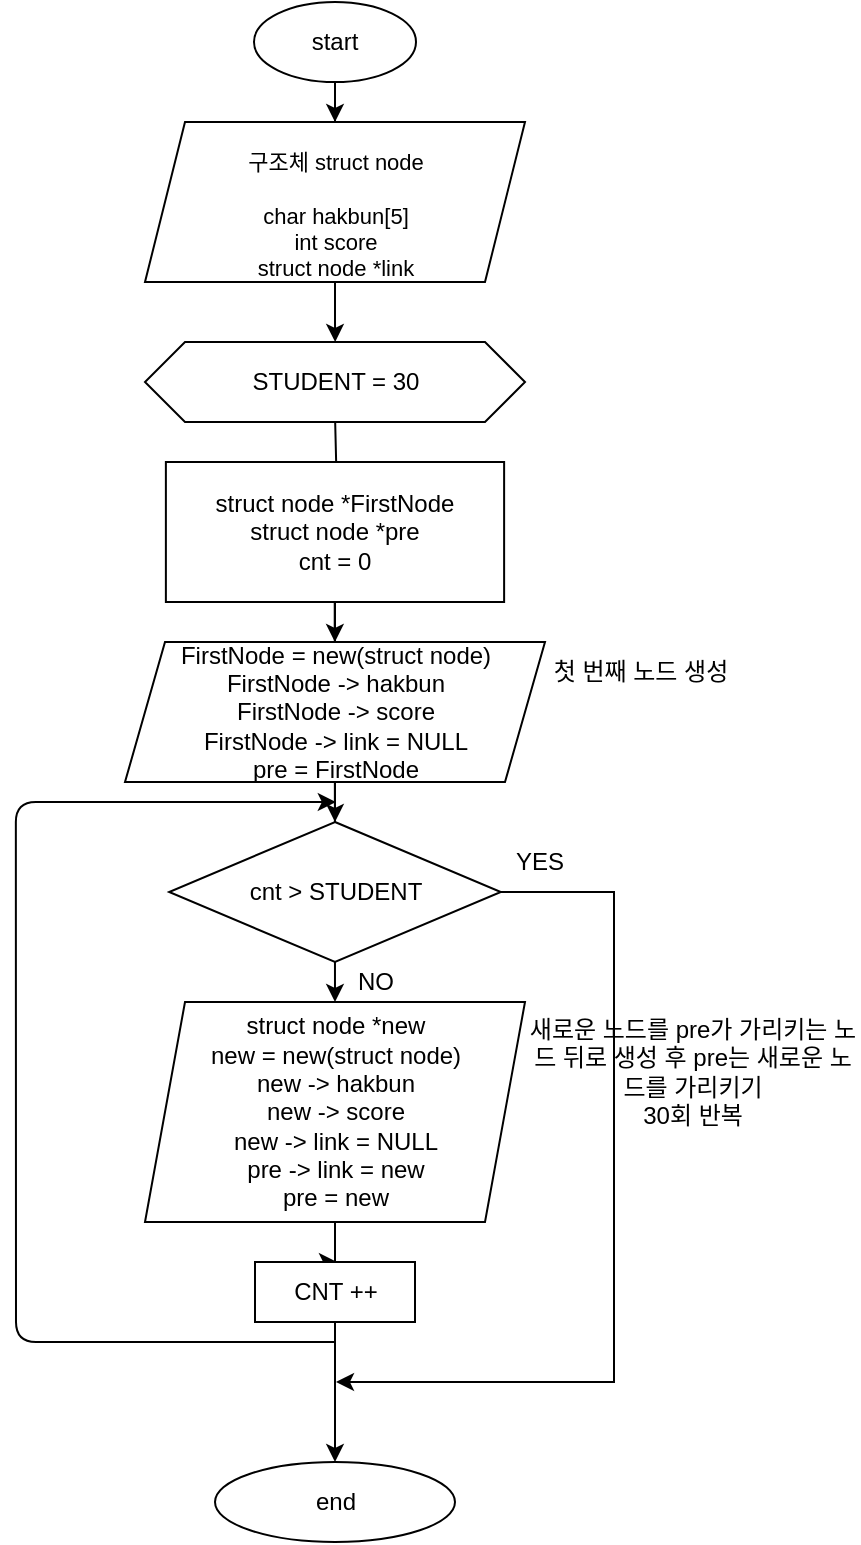 <mxfile version="14.6.9" type="github">
  <diagram id="BHE2GCNE7rLQnLxoAsBc" name="Page-1">
    <mxGraphModel dx="1483" dy="829" grid="0" gridSize="10" guides="1" tooltips="1" connect="1" arrows="1" fold="1" page="1" pageScale="1" pageWidth="827" pageHeight="1169" math="0" shadow="0">
      <root>
        <mxCell id="0" />
        <mxCell id="1" parent="0" />
        <mxCell id="osYjdf-58s_nctMU4wrf-5" value="" style="edgeStyle=orthogonalEdgeStyle;rounded=0;orthogonalLoop=1;jettySize=auto;html=1;" edge="1" parent="1" source="osYjdf-58s_nctMU4wrf-1" target="osYjdf-58s_nctMU4wrf-2">
          <mxGeometry relative="1" as="geometry" />
        </mxCell>
        <mxCell id="osYjdf-58s_nctMU4wrf-1" value="start" style="ellipse;whiteSpace=wrap;html=1;" vertex="1" parent="1">
          <mxGeometry x="360" y="20" width="81" height="40" as="geometry" />
        </mxCell>
        <mxCell id="osYjdf-58s_nctMU4wrf-4" value="" style="edgeStyle=orthogonalEdgeStyle;rounded=0;orthogonalLoop=1;jettySize=auto;html=1;" edge="1" parent="1" source="osYjdf-58s_nctMU4wrf-2">
          <mxGeometry relative="1" as="geometry">
            <mxPoint x="400.583" y="190" as="targetPoint" />
          </mxGeometry>
        </mxCell>
        <mxCell id="osYjdf-58s_nctMU4wrf-2" value="&lt;div style=&quot;font-size: 11px&quot;&gt;&lt;span&gt;&lt;font style=&quot;font-size: 11px&quot;&gt;&lt;br&gt;&lt;/font&gt;&lt;/span&gt;&lt;/div&gt;&lt;div style=&quot;font-size: 11px&quot;&gt;&lt;span&gt;&lt;font style=&quot;font-size: 11px&quot;&gt;구조체 struct node&lt;/font&gt;&lt;/span&gt;&lt;/div&gt;&lt;div style=&quot;font-size: 11px&quot;&gt;&lt;span&gt;&lt;font style=&quot;font-size: 11px&quot;&gt;&lt;br&gt;&lt;/font&gt;&lt;/span&gt;&lt;/div&gt;&lt;div style=&quot;font-size: 11px&quot;&gt;&lt;font style=&quot;font-size: 11px&quot;&gt;char hakbun[5]&lt;/font&gt;&lt;/div&gt;&lt;div style=&quot;font-size: 11px&quot;&gt;&lt;font style=&quot;font-size: 11px&quot;&gt;int score&lt;/font&gt;&lt;/div&gt;&lt;div style=&quot;font-size: 11px&quot;&gt;&lt;font style=&quot;font-size: 11px&quot;&gt;struct node *link&lt;/font&gt;&lt;/div&gt;" style="shape=parallelogram;perimeter=parallelogramPerimeter;whiteSpace=wrap;html=1;fixedSize=1;align=center;" vertex="1" parent="1">
          <mxGeometry x="305.5" y="80" width="190" height="80" as="geometry" />
        </mxCell>
        <mxCell id="osYjdf-58s_nctMU4wrf-7" value="" style="edgeStyle=orthogonalEdgeStyle;rounded=0;orthogonalLoop=1;jettySize=auto;html=1;" edge="1" parent="1" target="osYjdf-58s_nctMU4wrf-6">
          <mxGeometry relative="1" as="geometry">
            <mxPoint x="400.583" y="230" as="sourcePoint" />
          </mxGeometry>
        </mxCell>
        <mxCell id="osYjdf-58s_nctMU4wrf-11" value="" style="edgeStyle=orthogonalEdgeStyle;rounded=0;orthogonalLoop=1;jettySize=auto;html=1;" edge="1" parent="1" source="osYjdf-58s_nctMU4wrf-6" target="osYjdf-58s_nctMU4wrf-10">
          <mxGeometry relative="1" as="geometry" />
        </mxCell>
        <mxCell id="osYjdf-58s_nctMU4wrf-12" style="edgeStyle=orthogonalEdgeStyle;rounded=0;orthogonalLoop=1;jettySize=auto;html=1;entryX=0.5;entryY=0;entryDx=0;entryDy=0;" edge="1" parent="1" source="osYjdf-58s_nctMU4wrf-6" target="osYjdf-58s_nctMU4wrf-8">
          <mxGeometry relative="1" as="geometry" />
        </mxCell>
        <mxCell id="osYjdf-58s_nctMU4wrf-15" style="edgeStyle=orthogonalEdgeStyle;rounded=0;orthogonalLoop=1;jettySize=auto;html=1;" edge="1" parent="1" source="osYjdf-58s_nctMU4wrf-6">
          <mxGeometry relative="1" as="geometry">
            <mxPoint x="400.5" y="340" as="targetPoint" />
          </mxGeometry>
        </mxCell>
        <mxCell id="osYjdf-58s_nctMU4wrf-6" value="struct node *FirstNode&lt;br&gt;struct node *pre&lt;br&gt;cnt = 0" style="rounded=0;whiteSpace=wrap;html=1;" vertex="1" parent="1">
          <mxGeometry x="315.94" y="250" width="169.12" height="70" as="geometry" />
        </mxCell>
        <mxCell id="osYjdf-58s_nctMU4wrf-19" style="edgeStyle=orthogonalEdgeStyle;rounded=0;orthogonalLoop=1;jettySize=auto;html=1;" edge="1" parent="1" source="osYjdf-58s_nctMU4wrf-8">
          <mxGeometry relative="1" as="geometry">
            <mxPoint x="401" y="710" as="targetPoint" />
            <Array as="points">
              <mxPoint x="540" y="465" />
              <mxPoint x="540" y="710" />
              <mxPoint x="401" y="710" />
            </Array>
          </mxGeometry>
        </mxCell>
        <mxCell id="osYjdf-58s_nctMU4wrf-8" value="cnt &amp;gt; STUDENT" style="rhombus;whiteSpace=wrap;html=1;" vertex="1" parent="1">
          <mxGeometry x="317.59" y="430" width="165.82" height="70" as="geometry" />
        </mxCell>
        <mxCell id="osYjdf-58s_nctMU4wrf-20" value="" style="edgeStyle=orthogonalEdgeStyle;rounded=0;orthogonalLoop=1;jettySize=auto;html=1;" edge="1" parent="1" source="osYjdf-58s_nctMU4wrf-10">
          <mxGeometry relative="1" as="geometry">
            <mxPoint x="401" y="650" as="targetPoint" />
          </mxGeometry>
        </mxCell>
        <mxCell id="osYjdf-58s_nctMU4wrf-10" value="&lt;span&gt;struct node *new&lt;br&gt;new = new(struct node)&lt;br&gt;new -&amp;gt; hakbun&lt;br&gt;new -&amp;gt; score&lt;br&gt;new -&amp;gt; link = NULL&lt;br&gt;pre -&amp;gt; link = new&lt;br&gt;pre = new&lt;br&gt;&lt;/span&gt;" style="shape=parallelogram;perimeter=parallelogramPerimeter;whiteSpace=wrap;html=1;fixedSize=1;" vertex="1" parent="1">
          <mxGeometry x="305.5" y="520" width="190" height="110" as="geometry" />
        </mxCell>
        <mxCell id="osYjdf-58s_nctMU4wrf-14" value="FirstNode = new(struct node)&lt;br&gt;FirstNode -&amp;gt; hakbun&lt;br&gt;FirstNode -&amp;gt; score&lt;br&gt;FirstNode -&amp;gt; link = NULL&lt;br&gt;pre = FirstNode" style="shape=parallelogram;perimeter=parallelogramPerimeter;whiteSpace=wrap;html=1;fixedSize=1;" vertex="1" parent="1">
          <mxGeometry x="295.5" y="340" width="210" height="70" as="geometry" />
        </mxCell>
        <mxCell id="osYjdf-58s_nctMU4wrf-16" value="STUDENT = 30" style="shape=hexagon;perimeter=hexagonPerimeter2;whiteSpace=wrap;html=1;fixedSize=1;" vertex="1" parent="1">
          <mxGeometry x="305.5" y="190" width="190" height="40" as="geometry" />
        </mxCell>
        <mxCell id="osYjdf-58s_nctMU4wrf-17" value="NO" style="text;html=1;strokeColor=none;fillColor=none;align=center;verticalAlign=middle;whiteSpace=wrap;rounded=0;" vertex="1" parent="1">
          <mxGeometry x="401" y="500" width="40" height="20" as="geometry" />
        </mxCell>
        <mxCell id="osYjdf-58s_nctMU4wrf-18" value="end" style="ellipse;whiteSpace=wrap;html=1;" vertex="1" parent="1">
          <mxGeometry x="340.5" y="750" width="120" height="40" as="geometry" />
        </mxCell>
        <mxCell id="osYjdf-58s_nctMU4wrf-22" value="" style="endArrow=classic;html=1;" edge="1" parent="1">
          <mxGeometry width="50" height="50" relative="1" as="geometry">
            <mxPoint x="401" y="690" as="sourcePoint" />
            <mxPoint x="400.92" y="420" as="targetPoint" />
            <Array as="points">
              <mxPoint x="241" y="690" />
              <mxPoint x="240.92" y="420" />
            </Array>
          </mxGeometry>
        </mxCell>
        <mxCell id="osYjdf-58s_nctMU4wrf-23" value="YES" style="text;html=1;strokeColor=none;fillColor=none;align=center;verticalAlign=middle;whiteSpace=wrap;rounded=0;" vertex="1" parent="1">
          <mxGeometry x="483.41" y="440" width="40" height="20" as="geometry" />
        </mxCell>
        <mxCell id="osYjdf-58s_nctMU4wrf-25" value="" style="edgeStyle=orthogonalEdgeStyle;rounded=0;orthogonalLoop=1;jettySize=auto;html=1;" edge="1" parent="1" source="osYjdf-58s_nctMU4wrf-24" target="osYjdf-58s_nctMU4wrf-18">
          <mxGeometry relative="1" as="geometry" />
        </mxCell>
        <mxCell id="osYjdf-58s_nctMU4wrf-24" value="CNT ++" style="rounded=0;whiteSpace=wrap;html=1;" vertex="1" parent="1">
          <mxGeometry x="360.5" y="650" width="80" height="30" as="geometry" />
        </mxCell>
        <mxCell id="osYjdf-58s_nctMU4wrf-26" value="첫 번째 노드 생성" style="text;html=1;strokeColor=none;fillColor=none;align=center;verticalAlign=middle;whiteSpace=wrap;rounded=0;" vertex="1" parent="1">
          <mxGeometry x="495.5" y="340" width="114.5" height="30" as="geometry" />
        </mxCell>
        <mxCell id="osYjdf-58s_nctMU4wrf-27" value="새로운 노드를 pre가 가리키는 노드 뒤로 생성 후 pre는 새로운 노드를 가리키기&lt;br&gt;30회 반복" style="text;html=1;strokeColor=none;fillColor=none;align=center;verticalAlign=middle;whiteSpace=wrap;rounded=0;" vertex="1" parent="1">
          <mxGeometry x="495.5" y="520" width="166.59" height="70" as="geometry" />
        </mxCell>
      </root>
    </mxGraphModel>
  </diagram>
</mxfile>
